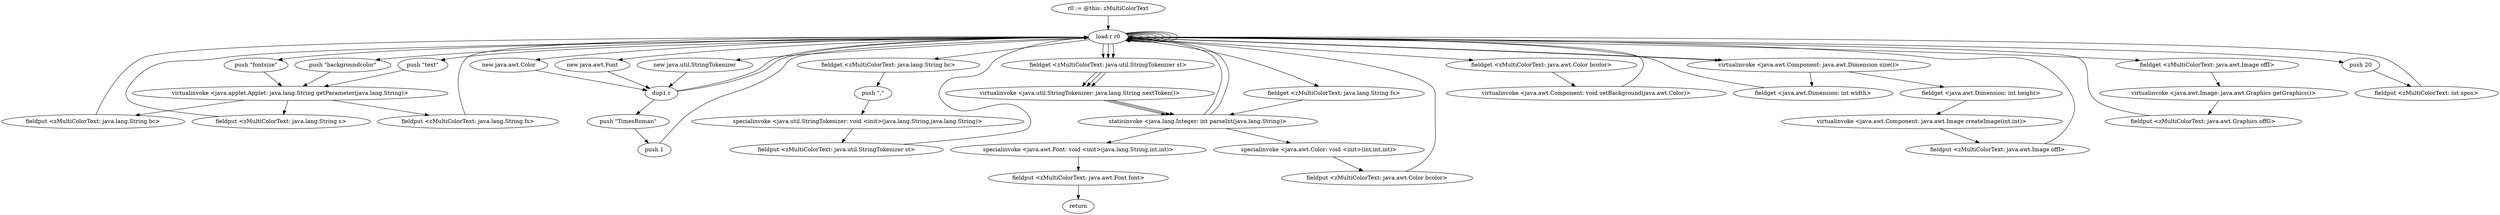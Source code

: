 digraph "" {
    "r0 := @this: zMultiColorText"
    "load.r r0"
    "r0 := @this: zMultiColorText"->"load.r r0";
    "load.r r0"->"load.r r0";
    "push \"backgroundcolor\""
    "load.r r0"->"push \"backgroundcolor\"";
    "virtualinvoke <java.applet.Applet: java.lang.String getParameter(java.lang.String)>"
    "push \"backgroundcolor\""->"virtualinvoke <java.applet.Applet: java.lang.String getParameter(java.lang.String)>";
    "fieldput <zMultiColorText: java.lang.String bc>"
    "virtualinvoke <java.applet.Applet: java.lang.String getParameter(java.lang.String)>"->"fieldput <zMultiColorText: java.lang.String bc>";
    "fieldput <zMultiColorText: java.lang.String bc>"->"load.r r0";
    "new java.util.StringTokenizer"
    "load.r r0"->"new java.util.StringTokenizer";
    "dup1.r"
    "new java.util.StringTokenizer"->"dup1.r";
    "dup1.r"->"load.r r0";
    "fieldget <zMultiColorText: java.lang.String bc>"
    "load.r r0"->"fieldget <zMultiColorText: java.lang.String bc>";
    "push \",\""
    "fieldget <zMultiColorText: java.lang.String bc>"->"push \",\"";
    "specialinvoke <java.util.StringTokenizer: void <init>(java.lang.String,java.lang.String)>"
    "push \",\""->"specialinvoke <java.util.StringTokenizer: void <init>(java.lang.String,java.lang.String)>";
    "fieldput <zMultiColorText: java.util.StringTokenizer st>"
    "specialinvoke <java.util.StringTokenizer: void <init>(java.lang.String,java.lang.String)>"->"fieldput <zMultiColorText: java.util.StringTokenizer st>";
    "fieldput <zMultiColorText: java.util.StringTokenizer st>"->"load.r r0";
    "new java.awt.Color"
    "load.r r0"->"new java.awt.Color";
    "new java.awt.Color"->"dup1.r";
    "dup1.r"->"load.r r0";
    "fieldget <zMultiColorText: java.util.StringTokenizer st>"
    "load.r r0"->"fieldget <zMultiColorText: java.util.StringTokenizer st>";
    "virtualinvoke <java.util.StringTokenizer: java.lang.String nextToken()>"
    "fieldget <zMultiColorText: java.util.StringTokenizer st>"->"virtualinvoke <java.util.StringTokenizer: java.lang.String nextToken()>";
    "staticinvoke <java.lang.Integer: int parseInt(java.lang.String)>"
    "virtualinvoke <java.util.StringTokenizer: java.lang.String nextToken()>"->"staticinvoke <java.lang.Integer: int parseInt(java.lang.String)>";
    "staticinvoke <java.lang.Integer: int parseInt(java.lang.String)>"->"load.r r0";
    "load.r r0"->"fieldget <zMultiColorText: java.util.StringTokenizer st>";
    "fieldget <zMultiColorText: java.util.StringTokenizer st>"->"virtualinvoke <java.util.StringTokenizer: java.lang.String nextToken()>";
    "virtualinvoke <java.util.StringTokenizer: java.lang.String nextToken()>"->"staticinvoke <java.lang.Integer: int parseInt(java.lang.String)>";
    "staticinvoke <java.lang.Integer: int parseInt(java.lang.String)>"->"load.r r0";
    "load.r r0"->"fieldget <zMultiColorText: java.util.StringTokenizer st>";
    "fieldget <zMultiColorText: java.util.StringTokenizer st>"->"virtualinvoke <java.util.StringTokenizer: java.lang.String nextToken()>";
    "virtualinvoke <java.util.StringTokenizer: java.lang.String nextToken()>"->"staticinvoke <java.lang.Integer: int parseInt(java.lang.String)>";
    "specialinvoke <java.awt.Color: void <init>(int,int,int)>"
    "staticinvoke <java.lang.Integer: int parseInt(java.lang.String)>"->"specialinvoke <java.awt.Color: void <init>(int,int,int)>";
    "fieldput <zMultiColorText: java.awt.Color bcolor>"
    "specialinvoke <java.awt.Color: void <init>(int,int,int)>"->"fieldput <zMultiColorText: java.awt.Color bcolor>";
    "fieldput <zMultiColorText: java.awt.Color bcolor>"->"load.r r0";
    "load.r r0"->"load.r r0";
    "fieldget <zMultiColorText: java.awt.Color bcolor>"
    "load.r r0"->"fieldget <zMultiColorText: java.awt.Color bcolor>";
    "virtualinvoke <java.awt.Component: void setBackground(java.awt.Color)>"
    "fieldget <zMultiColorText: java.awt.Color bcolor>"->"virtualinvoke <java.awt.Component: void setBackground(java.awt.Color)>";
    "virtualinvoke <java.awt.Component: void setBackground(java.awt.Color)>"->"load.r r0";
    "load.r r0"->"load.r r0";
    "load.r r0"->"load.r r0";
    "virtualinvoke <java.awt.Component: java.awt.Dimension size()>"
    "load.r r0"->"virtualinvoke <java.awt.Component: java.awt.Dimension size()>";
    "fieldget <java.awt.Dimension: int width>"
    "virtualinvoke <java.awt.Component: java.awt.Dimension size()>"->"fieldget <java.awt.Dimension: int width>";
    "fieldget <java.awt.Dimension: int width>"->"load.r r0";
    "load.r r0"->"virtualinvoke <java.awt.Component: java.awt.Dimension size()>";
    "fieldget <java.awt.Dimension: int height>"
    "virtualinvoke <java.awt.Component: java.awt.Dimension size()>"->"fieldget <java.awt.Dimension: int height>";
    "virtualinvoke <java.awt.Component: java.awt.Image createImage(int,int)>"
    "fieldget <java.awt.Dimension: int height>"->"virtualinvoke <java.awt.Component: java.awt.Image createImage(int,int)>";
    "fieldput <zMultiColorText: java.awt.Image offI>"
    "virtualinvoke <java.awt.Component: java.awt.Image createImage(int,int)>"->"fieldput <zMultiColorText: java.awt.Image offI>";
    "fieldput <zMultiColorText: java.awt.Image offI>"->"load.r r0";
    "load.r r0"->"load.r r0";
    "fieldget <zMultiColorText: java.awt.Image offI>"
    "load.r r0"->"fieldget <zMultiColorText: java.awt.Image offI>";
    "virtualinvoke <java.awt.Image: java.awt.Graphics getGraphics()>"
    "fieldget <zMultiColorText: java.awt.Image offI>"->"virtualinvoke <java.awt.Image: java.awt.Graphics getGraphics()>";
    "fieldput <zMultiColorText: java.awt.Graphics offG>"
    "virtualinvoke <java.awt.Image: java.awt.Graphics getGraphics()>"->"fieldput <zMultiColorText: java.awt.Graphics offG>";
    "fieldput <zMultiColorText: java.awt.Graphics offG>"->"load.r r0";
    "load.r r0"->"load.r r0";
    "push \"text\""
    "load.r r0"->"push \"text\"";
    "push \"text\""->"virtualinvoke <java.applet.Applet: java.lang.String getParameter(java.lang.String)>";
    "fieldput <zMultiColorText: java.lang.String s>"
    "virtualinvoke <java.applet.Applet: java.lang.String getParameter(java.lang.String)>"->"fieldput <zMultiColorText: java.lang.String s>";
    "fieldput <zMultiColorText: java.lang.String s>"->"load.r r0";
    "push 20"
    "load.r r0"->"push 20";
    "fieldput <zMultiColorText: int xpos>"
    "push 20"->"fieldput <zMultiColorText: int xpos>";
    "fieldput <zMultiColorText: int xpos>"->"load.r r0";
    "load.r r0"->"load.r r0";
    "push \"fontsize\""
    "load.r r0"->"push \"fontsize\"";
    "push \"fontsize\""->"virtualinvoke <java.applet.Applet: java.lang.String getParameter(java.lang.String)>";
    "fieldput <zMultiColorText: java.lang.String fs>"
    "virtualinvoke <java.applet.Applet: java.lang.String getParameter(java.lang.String)>"->"fieldput <zMultiColorText: java.lang.String fs>";
    "fieldput <zMultiColorText: java.lang.String fs>"->"load.r r0";
    "new java.awt.Font"
    "load.r r0"->"new java.awt.Font";
    "new java.awt.Font"->"dup1.r";
    "push \"TimesRoman\""
    "dup1.r"->"push \"TimesRoman\"";
    "push 1"
    "push \"TimesRoman\""->"push 1";
    "push 1"->"load.r r0";
    "fieldget <zMultiColorText: java.lang.String fs>"
    "load.r r0"->"fieldget <zMultiColorText: java.lang.String fs>";
    "fieldget <zMultiColorText: java.lang.String fs>"->"staticinvoke <java.lang.Integer: int parseInt(java.lang.String)>";
    "specialinvoke <java.awt.Font: void <init>(java.lang.String,int,int)>"
    "staticinvoke <java.lang.Integer: int parseInt(java.lang.String)>"->"specialinvoke <java.awt.Font: void <init>(java.lang.String,int,int)>";
    "fieldput <zMultiColorText: java.awt.Font font>"
    "specialinvoke <java.awt.Font: void <init>(java.lang.String,int,int)>"->"fieldput <zMultiColorText: java.awt.Font font>";
    "return"
    "fieldput <zMultiColorText: java.awt.Font font>"->"return";
}
